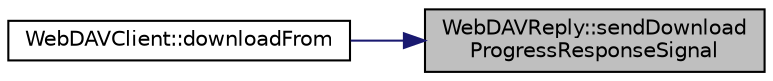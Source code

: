 digraph "WebDAVReply::sendDownloadProgressResponseSignal"
{
 // INTERACTIVE_SVG=YES
 // LATEX_PDF_SIZE
  edge [fontname="Helvetica",fontsize="10",labelfontname="Helvetica",labelfontsize="10"];
  node [fontname="Helvetica",fontsize="10",shape=record];
  rankdir="RL";
  Node116 [label="WebDAVReply::sendDownload\lProgressResponseSignal",height=0.2,width=0.4,color="black", fillcolor="grey75", style="filled", fontcolor="black",tooltip=" "];
  Node116 -> Node117 [dir="back",color="midnightblue",fontsize="10",style="solid",fontname="Helvetica"];
  Node117 [label="WebDAVClient::downloadFrom",height=0.2,width=0.4,color="black", fillcolor="white", style="filled",URL="$class_web_d_a_v_client.html#a94d2950154df3125d02ba4ea1d0d4cd6",tooltip=" "];
}
